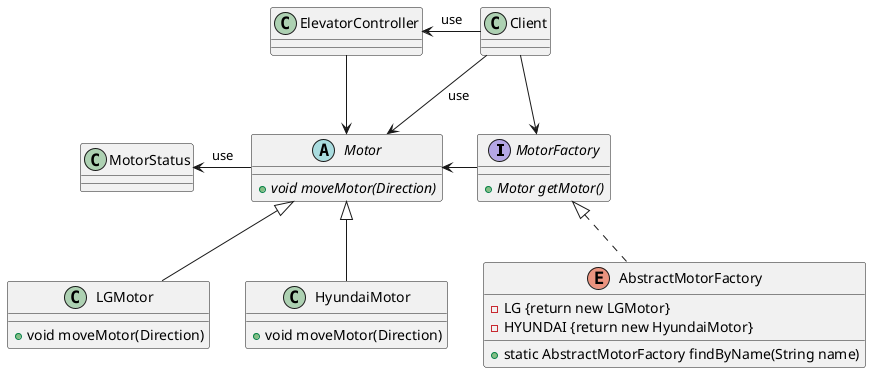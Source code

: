 @startuml

interface MotorFactory {
    + {abstract} Motor getMotor()
}

enum AbstractMotorFactory implements MotorFactory {
    - LG {return new LGMotor}
    - HYUNDAI {return new HyundaiMotor}
    + static AbstractMotorFactory findByName(String name)
}

abstract class Motor {
    + {abstract} void moveMotor(Direction)
}

class LGMotor extends Motor {
    + void moveMotor(Direction)
}

class HyundaiMotor extends Motor {
    + void moveMotor(Direction)
}

Client -down-> MotorFactory
Client -down-> Motor : use

Client -left-> ElevatorController : use
Motor -left-> MotorStatus : use
ElevatorController --> Motor

MotorFactory -left-> Motor


@enduml